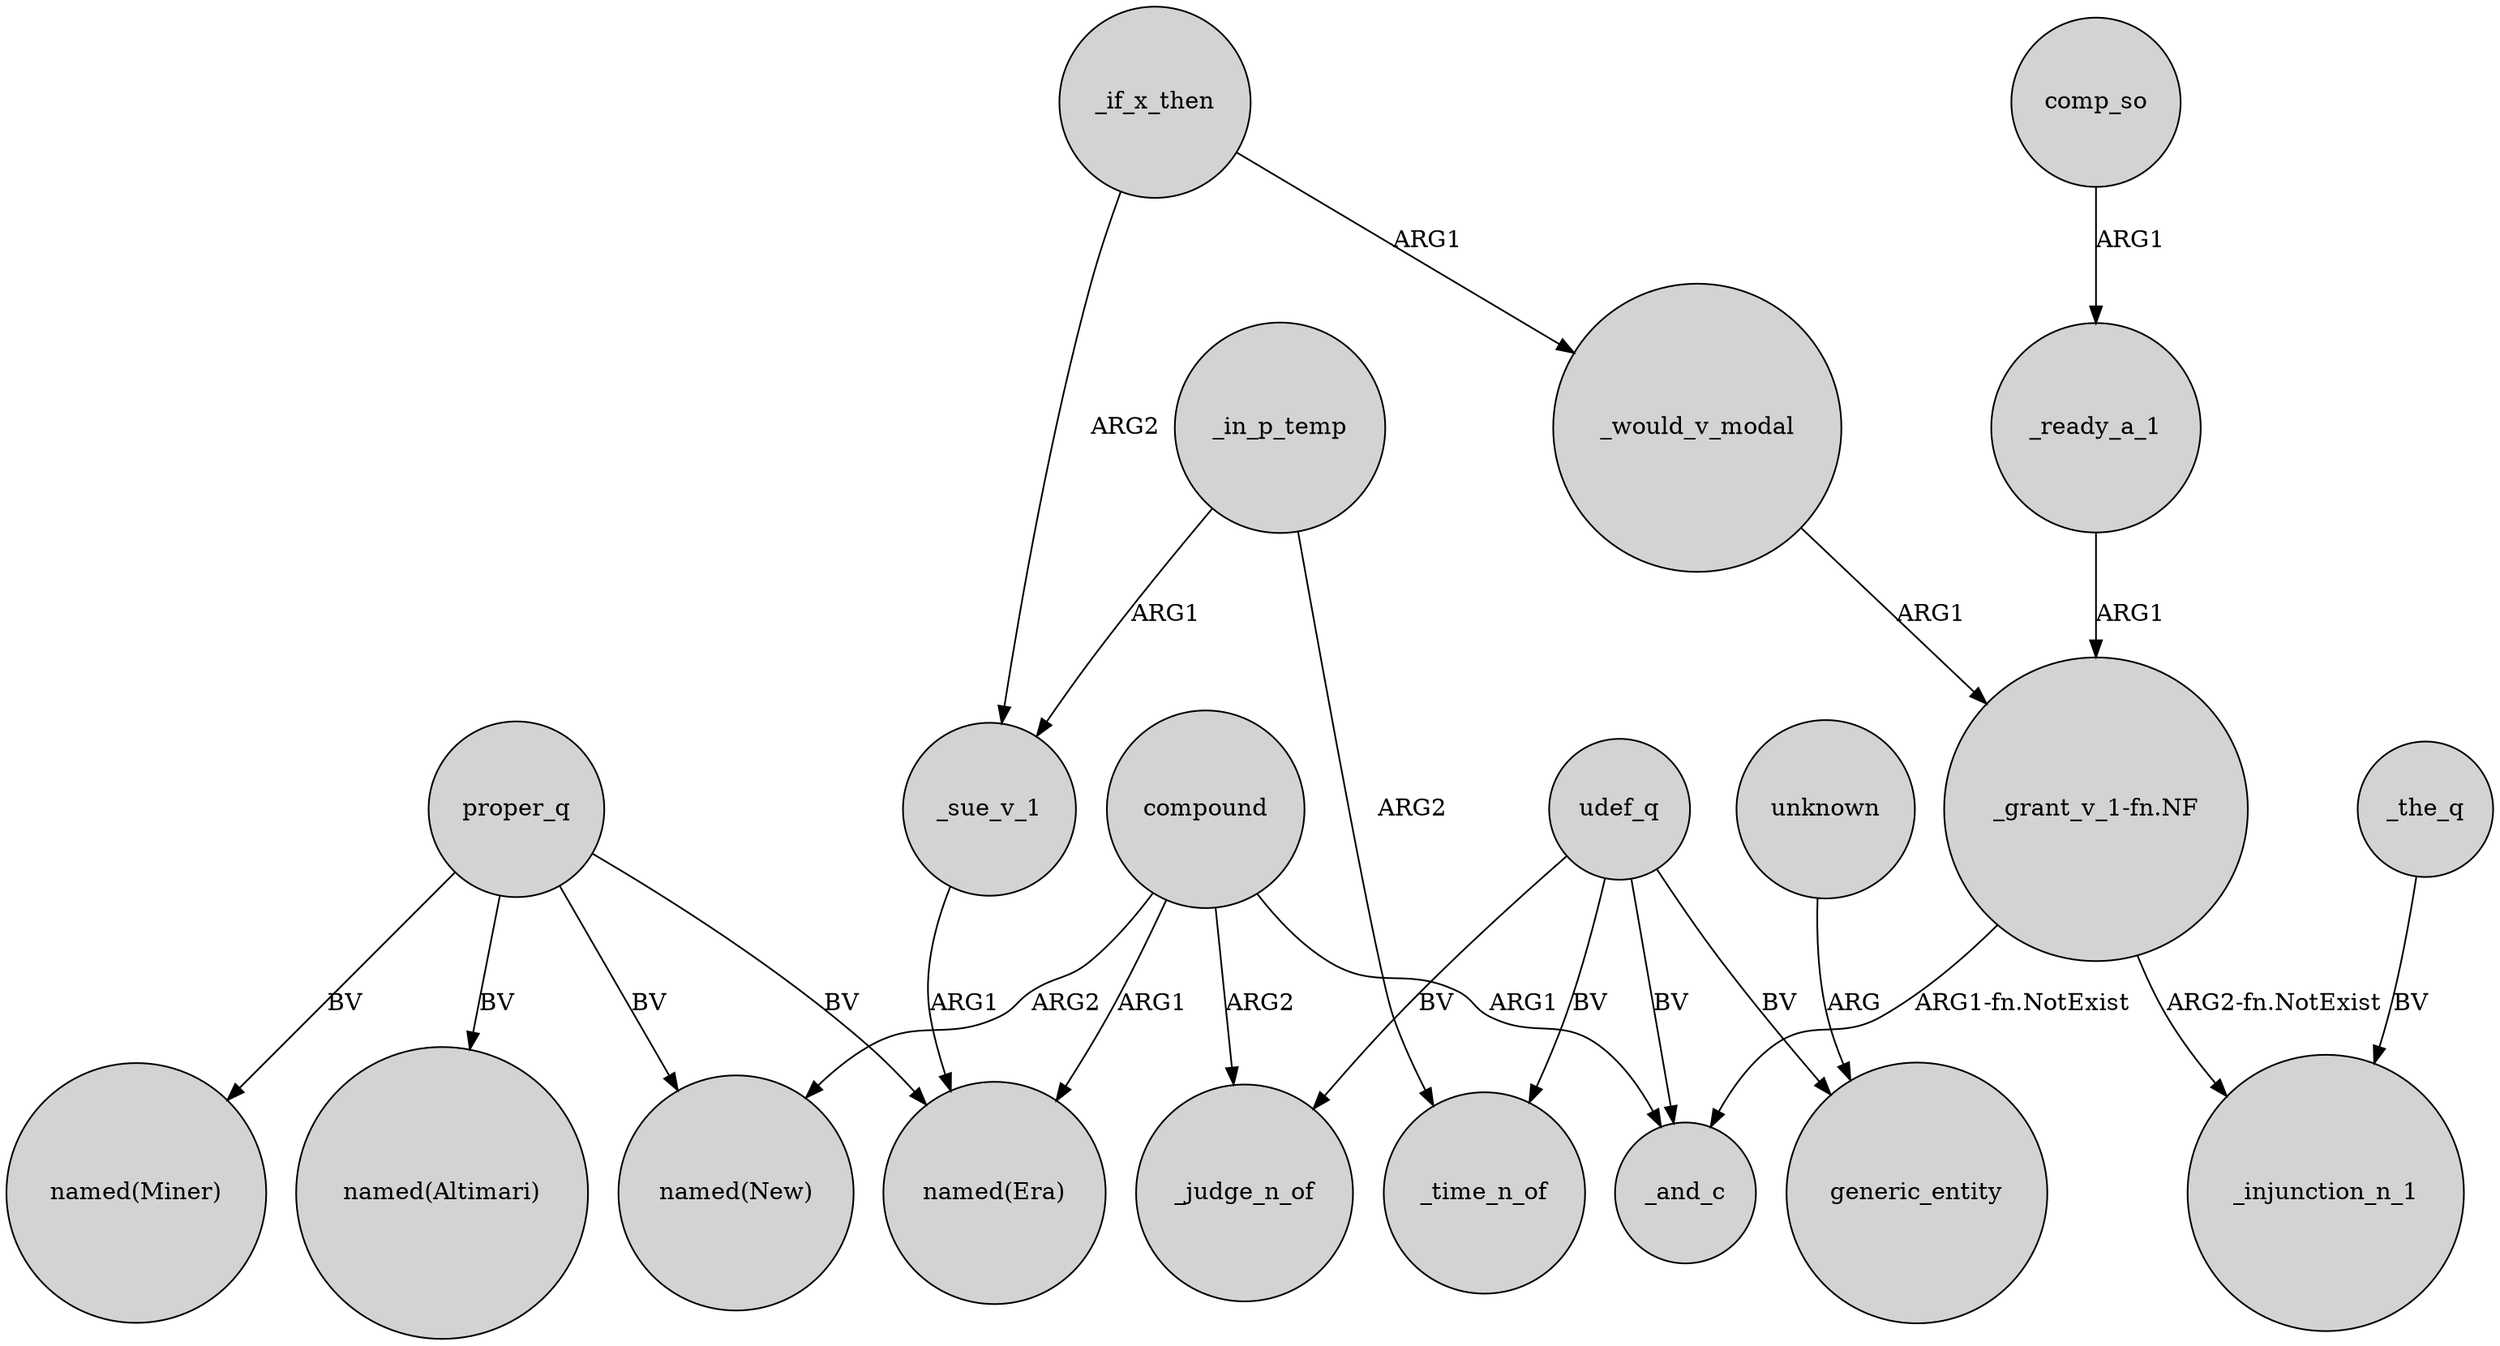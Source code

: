 digraph {
	node [shape=circle style=filled]
	compound -> "named(New)" [label=ARG2]
	udef_q -> generic_entity [label=BV]
	"_grant_v_1-fn.NF" -> _and_c [label="ARG1-fn.NotExist"]
	proper_q -> "named(New)" [label=BV]
	compound -> _judge_n_of [label=ARG2]
	_the_q -> _injunction_n_1 [label=BV]
	"_grant_v_1-fn.NF" -> _injunction_n_1 [label="ARG2-fn.NotExist"]
	compound -> "named(Era)" [label=ARG1]
	udef_q -> _judge_n_of [label=BV]
	_would_v_modal -> "_grant_v_1-fn.NF" [label=ARG1]
	_sue_v_1 -> "named(Era)" [label=ARG1]
	_in_p_temp -> _time_n_of [label=ARG2]
	udef_q -> _time_n_of [label=BV]
	compound -> _and_c [label=ARG1]
	comp_so -> _ready_a_1 [label=ARG1]
	proper_q -> "named(Miner)" [label=BV]
	_in_p_temp -> _sue_v_1 [label=ARG1]
	_if_x_then -> _would_v_modal [label=ARG1]
	proper_q -> "named(Altimari)" [label=BV]
	_ready_a_1 -> "_grant_v_1-fn.NF" [label=ARG1]
	udef_q -> _and_c [label=BV]
	proper_q -> "named(Era)" [label=BV]
	unknown -> generic_entity [label=ARG]
	_if_x_then -> _sue_v_1 [label=ARG2]
}

